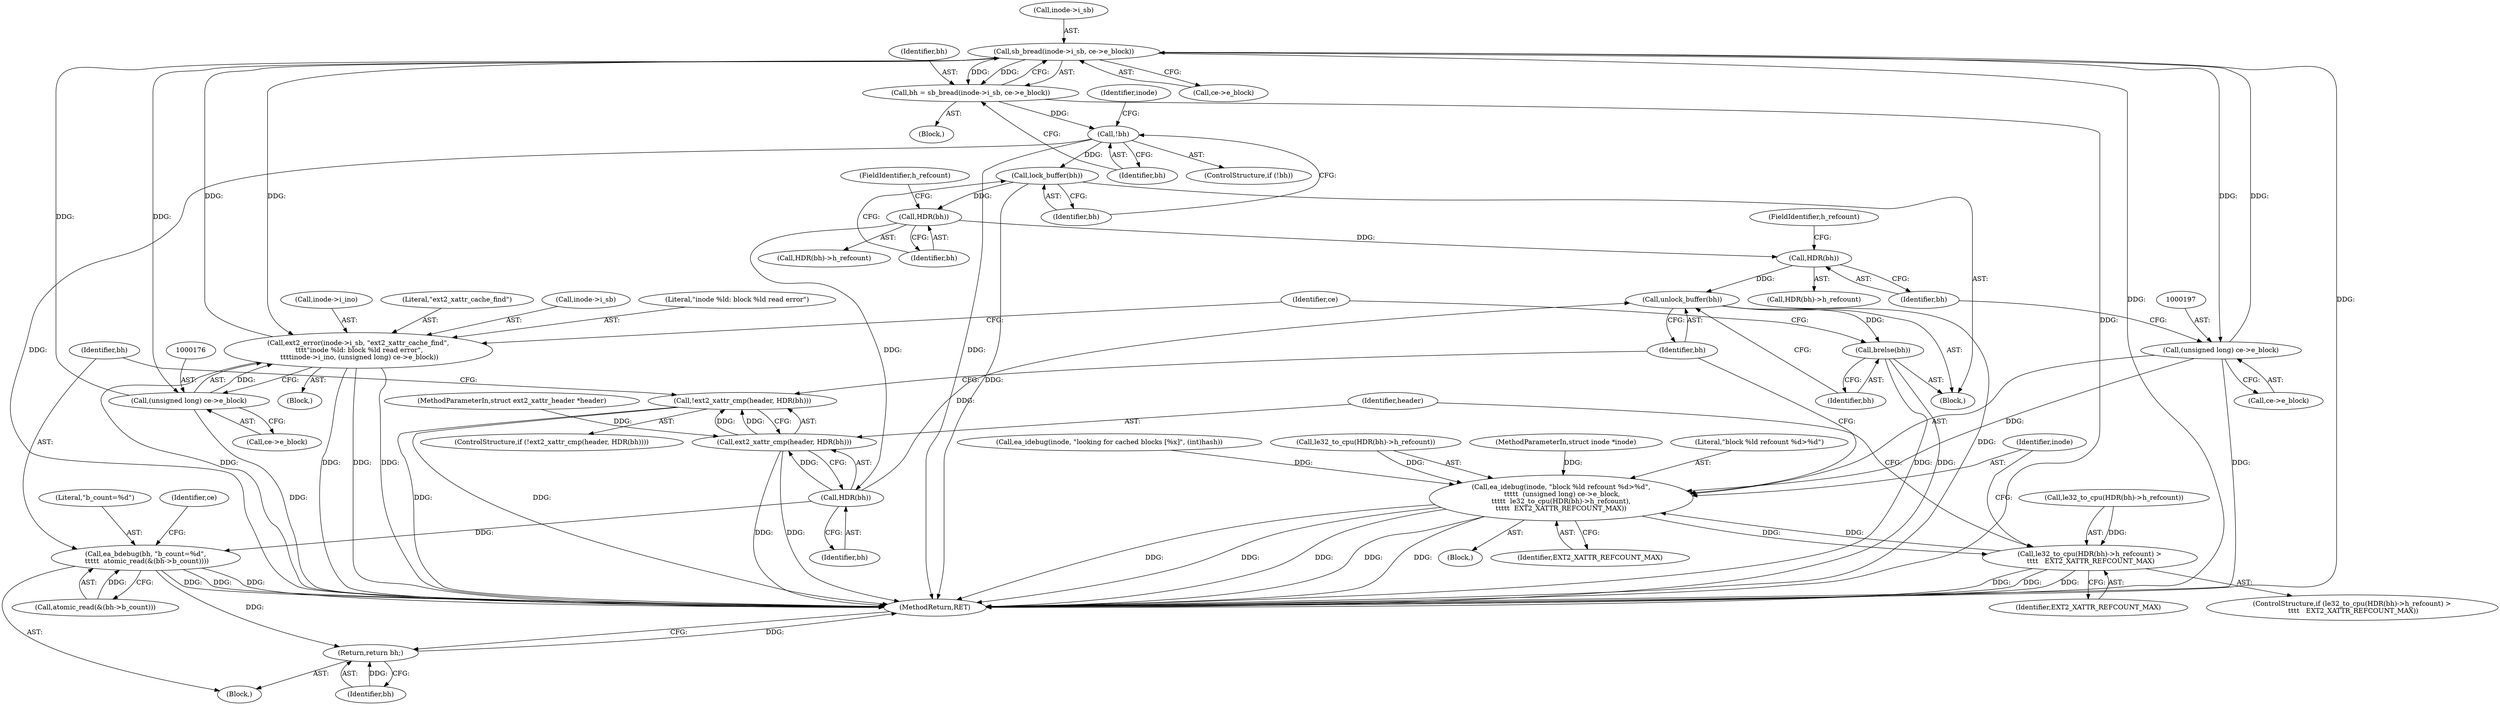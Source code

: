 digraph "1_linux_be0726d33cb8f411945884664924bed3cb8c70ee_4@API" {
"1000155" [label="(Call,sb_bread(inode->i_sb, ce->e_block))"];
"1000166" [label="(Call,ext2_error(inode->i_sb, \"ext2_xattr_cache_find\",\n \t\t\t\t\"inode %ld: block %ld read error\",\n \t\t\t\tinode->i_ino, (unsigned long) ce->e_block))"];
"1000155" [label="(Call,sb_bread(inode->i_sb, ce->e_block))"];
"1000175" [label="(Call,(unsigned long) ce->e_block)"];
"1000196" [label="(Call,(unsigned long) ce->e_block)"];
"1000153" [label="(Call,bh = sb_bread(inode->i_sb, ce->e_block))"];
"1000163" [label="(Call,!bh)"];
"1000182" [label="(Call,lock_buffer(bh))"];
"1000188" [label="(Call,HDR(bh))"];
"1000203" [label="(Call,HDR(bh))"];
"1000227" [label="(Call,unlock_buffer(bh))"];
"1000229" [label="(Call,brelse(bh))"];
"1000212" [label="(Call,HDR(bh))"];
"1000210" [label="(Call,ext2_xattr_cmp(header, HDR(bh)))"];
"1000209" [label="(Call,!ext2_xattr_cmp(header, HDR(bh)))"];
"1000215" [label="(Call,ea_bdebug(bh, \"b_count=%d\",\n \t\t\t\t\t  atomic_read(&(bh->b_count))))"];
"1000225" [label="(Return,return bh;)"];
"1000193" [label="(Call,ea_idebug(inode, \"block %ld refcount %d>%d\",\n \t\t\t\t\t  (unsigned long) ce->e_block,\n\t\t\t\t\t  le32_to_cpu(HDR(bh)->h_refcount),\n\t\t\t\t\t  EXT2_XATTR_REFCOUNT_MAX))"];
"1000185" [label="(Call,le32_to_cpu(HDR(bh)->h_refcount) >\n \t\t\t\t   EXT2_XATTR_REFCOUNT_MAX)"];
"1000204" [label="(Identifier,bh)"];
"1000227" [label="(Call,unlock_buffer(bh))"];
"1000164" [label="(Identifier,bh)"];
"1000225" [label="(Return,return bh;)"];
"1000170" [label="(Literal,\"ext2_xattr_cache_find\")"];
"1000165" [label="(Block,)"];
"1000159" [label="(Call,ce->e_block)"];
"1000210" [label="(Call,ext2_xattr_cmp(header, HDR(bh)))"];
"1000217" [label="(Literal,\"b_count=%d\")"];
"1000191" [label="(Identifier,EXT2_XATTR_REFCOUNT_MAX)"];
"1000229" [label="(Call,brelse(bh))"];
"1000155" [label="(Call,sb_bread(inode->i_sb, ce->e_block))"];
"1000153" [label="(Call,bh = sb_bread(inode->i_sb, ce->e_block))"];
"1000183" [label="(Identifier,bh)"];
"1000203" [label="(Call,HDR(bh))"];
"1000195" [label="(Literal,\"block %ld refcount %d>%d\")"];
"1000163" [label="(Call,!bh)"];
"1000202" [label="(Call,HDR(bh)->h_refcount)"];
"1000193" [label="(Call,ea_idebug(inode, \"block %ld refcount %d>%d\",\n \t\t\t\t\t  (unsigned long) ce->e_block,\n\t\t\t\t\t  le32_to_cpu(HDR(bh)->h_refcount),\n\t\t\t\t\t  EXT2_XATTR_REFCOUNT_MAX))"];
"1000201" [label="(Call,le32_to_cpu(HDR(bh)->h_refcount))"];
"1000182" [label="(Call,lock_buffer(bh))"];
"1000213" [label="(Identifier,bh)"];
"1000216" [label="(Identifier,bh)"];
"1000194" [label="(Identifier,inode)"];
"1000218" [label="(Call,atomic_read(&(bh->b_count)))"];
"1000156" [label="(Call,inode->i_sb)"];
"1000177" [label="(Call,ce->e_block)"];
"1000198" [label="(Call,ce->e_block)"];
"1000228" [label="(Identifier,bh)"];
"1000224" [label="(Identifier,ce)"];
"1000189" [label="(Identifier,bh)"];
"1000214" [label="(Block,)"];
"1000154" [label="(Identifier,bh)"];
"1000209" [label="(Call,!ext2_xattr_cmp(header, HDR(bh)))"];
"1000212" [label="(Call,HDR(bh))"];
"1000181" [label="(Block,)"];
"1000190" [label="(FieldIdentifier,h_refcount)"];
"1000205" [label="(FieldIdentifier,h_refcount)"];
"1000167" [label="(Call,inode->i_sb)"];
"1000188" [label="(Call,HDR(bh))"];
"1000103" [label="(MethodParameterIn,struct ext2_xattr_header *header)"];
"1000187" [label="(Call,HDR(bh)->h_refcount)"];
"1000162" [label="(ControlStructure,if (!bh))"];
"1000211" [label="(Identifier,header)"];
"1000192" [label="(Block,)"];
"1000184" [label="(ControlStructure,if (le32_to_cpu(HDR(bh)->h_refcount) >\n \t\t\t\t   EXT2_XATTR_REFCOUNT_MAX))"];
"1000226" [label="(Identifier,bh)"];
"1000185" [label="(Call,le32_to_cpu(HDR(bh)->h_refcount) >\n \t\t\t\t   EXT2_XATTR_REFCOUNT_MAX)"];
"1000120" [label="(Call,ea_idebug(inode, \"looking for cached blocks [%x]\", (int)hash))"];
"1000206" [label="(Identifier,EXT2_XATTR_REFCOUNT_MAX)"];
"1000208" [label="(ControlStructure,if (!ext2_xattr_cmp(header, HDR(bh))))"];
"1000171" [label="(Literal,\"inode %ld: block %ld read error\")"];
"1000243" [label="(MethodReturn,RET)"];
"1000139" [label="(Block,)"];
"1000230" [label="(Identifier,bh)"];
"1000215" [label="(Call,ea_bdebug(bh, \"b_count=%d\",\n \t\t\t\t\t  atomic_read(&(bh->b_count))))"];
"1000168" [label="(Identifier,inode)"];
"1000175" [label="(Call,(unsigned long) ce->e_block)"];
"1000166" [label="(Call,ext2_error(inode->i_sb, \"ext2_xattr_cache_find\",\n \t\t\t\t\"inode %ld: block %ld read error\",\n \t\t\t\tinode->i_ino, (unsigned long) ce->e_block))"];
"1000172" [label="(Call,inode->i_ino)"];
"1000102" [label="(MethodParameterIn,struct inode *inode)"];
"1000186" [label="(Call,le32_to_cpu(HDR(bh)->h_refcount))"];
"1000232" [label="(Identifier,ce)"];
"1000196" [label="(Call,(unsigned long) ce->e_block)"];
"1000155" -> "1000153"  [label="AST: "];
"1000155" -> "1000159"  [label="CFG: "];
"1000156" -> "1000155"  [label="AST: "];
"1000159" -> "1000155"  [label="AST: "];
"1000153" -> "1000155"  [label="CFG: "];
"1000155" -> "1000243"  [label="DDG: "];
"1000155" -> "1000243"  [label="DDG: "];
"1000155" -> "1000153"  [label="DDG: "];
"1000155" -> "1000153"  [label="DDG: "];
"1000166" -> "1000155"  [label="DDG: "];
"1000175" -> "1000155"  [label="DDG: "];
"1000196" -> "1000155"  [label="DDG: "];
"1000155" -> "1000166"  [label="DDG: "];
"1000155" -> "1000175"  [label="DDG: "];
"1000155" -> "1000196"  [label="DDG: "];
"1000166" -> "1000165"  [label="AST: "];
"1000166" -> "1000175"  [label="CFG: "];
"1000167" -> "1000166"  [label="AST: "];
"1000170" -> "1000166"  [label="AST: "];
"1000171" -> "1000166"  [label="AST: "];
"1000172" -> "1000166"  [label="AST: "];
"1000175" -> "1000166"  [label="AST: "];
"1000232" -> "1000166"  [label="CFG: "];
"1000166" -> "1000243"  [label="DDG: "];
"1000166" -> "1000243"  [label="DDG: "];
"1000166" -> "1000243"  [label="DDG: "];
"1000166" -> "1000243"  [label="DDG: "];
"1000175" -> "1000166"  [label="DDG: "];
"1000175" -> "1000177"  [label="CFG: "];
"1000176" -> "1000175"  [label="AST: "];
"1000177" -> "1000175"  [label="AST: "];
"1000175" -> "1000243"  [label="DDG: "];
"1000196" -> "1000193"  [label="AST: "];
"1000196" -> "1000198"  [label="CFG: "];
"1000197" -> "1000196"  [label="AST: "];
"1000198" -> "1000196"  [label="AST: "];
"1000204" -> "1000196"  [label="CFG: "];
"1000196" -> "1000243"  [label="DDG: "];
"1000196" -> "1000193"  [label="DDG: "];
"1000153" -> "1000139"  [label="AST: "];
"1000154" -> "1000153"  [label="AST: "];
"1000164" -> "1000153"  [label="CFG: "];
"1000153" -> "1000243"  [label="DDG: "];
"1000153" -> "1000163"  [label="DDG: "];
"1000163" -> "1000162"  [label="AST: "];
"1000163" -> "1000164"  [label="CFG: "];
"1000164" -> "1000163"  [label="AST: "];
"1000168" -> "1000163"  [label="CFG: "];
"1000183" -> "1000163"  [label="CFG: "];
"1000163" -> "1000243"  [label="DDG: "];
"1000163" -> "1000243"  [label="DDG: "];
"1000163" -> "1000182"  [label="DDG: "];
"1000182" -> "1000181"  [label="AST: "];
"1000182" -> "1000183"  [label="CFG: "];
"1000183" -> "1000182"  [label="AST: "];
"1000189" -> "1000182"  [label="CFG: "];
"1000182" -> "1000243"  [label="DDG: "];
"1000182" -> "1000188"  [label="DDG: "];
"1000188" -> "1000187"  [label="AST: "];
"1000188" -> "1000189"  [label="CFG: "];
"1000189" -> "1000188"  [label="AST: "];
"1000190" -> "1000188"  [label="CFG: "];
"1000188" -> "1000203"  [label="DDG: "];
"1000188" -> "1000212"  [label="DDG: "];
"1000203" -> "1000202"  [label="AST: "];
"1000203" -> "1000204"  [label="CFG: "];
"1000204" -> "1000203"  [label="AST: "];
"1000205" -> "1000203"  [label="CFG: "];
"1000203" -> "1000227"  [label="DDG: "];
"1000227" -> "1000181"  [label="AST: "];
"1000227" -> "1000228"  [label="CFG: "];
"1000228" -> "1000227"  [label="AST: "];
"1000230" -> "1000227"  [label="CFG: "];
"1000227" -> "1000243"  [label="DDG: "];
"1000212" -> "1000227"  [label="DDG: "];
"1000227" -> "1000229"  [label="DDG: "];
"1000229" -> "1000181"  [label="AST: "];
"1000229" -> "1000230"  [label="CFG: "];
"1000230" -> "1000229"  [label="AST: "];
"1000232" -> "1000229"  [label="CFG: "];
"1000229" -> "1000243"  [label="DDG: "];
"1000229" -> "1000243"  [label="DDG: "];
"1000212" -> "1000210"  [label="AST: "];
"1000212" -> "1000213"  [label="CFG: "];
"1000213" -> "1000212"  [label="AST: "];
"1000210" -> "1000212"  [label="CFG: "];
"1000212" -> "1000210"  [label="DDG: "];
"1000212" -> "1000215"  [label="DDG: "];
"1000210" -> "1000209"  [label="AST: "];
"1000211" -> "1000210"  [label="AST: "];
"1000209" -> "1000210"  [label="CFG: "];
"1000210" -> "1000243"  [label="DDG: "];
"1000210" -> "1000243"  [label="DDG: "];
"1000210" -> "1000209"  [label="DDG: "];
"1000210" -> "1000209"  [label="DDG: "];
"1000103" -> "1000210"  [label="DDG: "];
"1000209" -> "1000208"  [label="AST: "];
"1000216" -> "1000209"  [label="CFG: "];
"1000228" -> "1000209"  [label="CFG: "];
"1000209" -> "1000243"  [label="DDG: "];
"1000209" -> "1000243"  [label="DDG: "];
"1000215" -> "1000214"  [label="AST: "];
"1000215" -> "1000218"  [label="CFG: "];
"1000216" -> "1000215"  [label="AST: "];
"1000217" -> "1000215"  [label="AST: "];
"1000218" -> "1000215"  [label="AST: "];
"1000224" -> "1000215"  [label="CFG: "];
"1000215" -> "1000243"  [label="DDG: "];
"1000215" -> "1000243"  [label="DDG: "];
"1000215" -> "1000243"  [label="DDG: "];
"1000218" -> "1000215"  [label="DDG: "];
"1000215" -> "1000225"  [label="DDG: "];
"1000225" -> "1000214"  [label="AST: "];
"1000225" -> "1000226"  [label="CFG: "];
"1000226" -> "1000225"  [label="AST: "];
"1000243" -> "1000225"  [label="CFG: "];
"1000225" -> "1000243"  [label="DDG: "];
"1000226" -> "1000225"  [label="DDG: "];
"1000193" -> "1000192"  [label="AST: "];
"1000193" -> "1000206"  [label="CFG: "];
"1000194" -> "1000193"  [label="AST: "];
"1000195" -> "1000193"  [label="AST: "];
"1000201" -> "1000193"  [label="AST: "];
"1000206" -> "1000193"  [label="AST: "];
"1000228" -> "1000193"  [label="CFG: "];
"1000193" -> "1000243"  [label="DDG: "];
"1000193" -> "1000243"  [label="DDG: "];
"1000193" -> "1000243"  [label="DDG: "];
"1000193" -> "1000243"  [label="DDG: "];
"1000193" -> "1000243"  [label="DDG: "];
"1000193" -> "1000185"  [label="DDG: "];
"1000120" -> "1000193"  [label="DDG: "];
"1000102" -> "1000193"  [label="DDG: "];
"1000201" -> "1000193"  [label="DDG: "];
"1000185" -> "1000193"  [label="DDG: "];
"1000185" -> "1000184"  [label="AST: "];
"1000185" -> "1000191"  [label="CFG: "];
"1000186" -> "1000185"  [label="AST: "];
"1000191" -> "1000185"  [label="AST: "];
"1000194" -> "1000185"  [label="CFG: "];
"1000211" -> "1000185"  [label="CFG: "];
"1000185" -> "1000243"  [label="DDG: "];
"1000185" -> "1000243"  [label="DDG: "];
"1000185" -> "1000243"  [label="DDG: "];
"1000186" -> "1000185"  [label="DDG: "];
}

